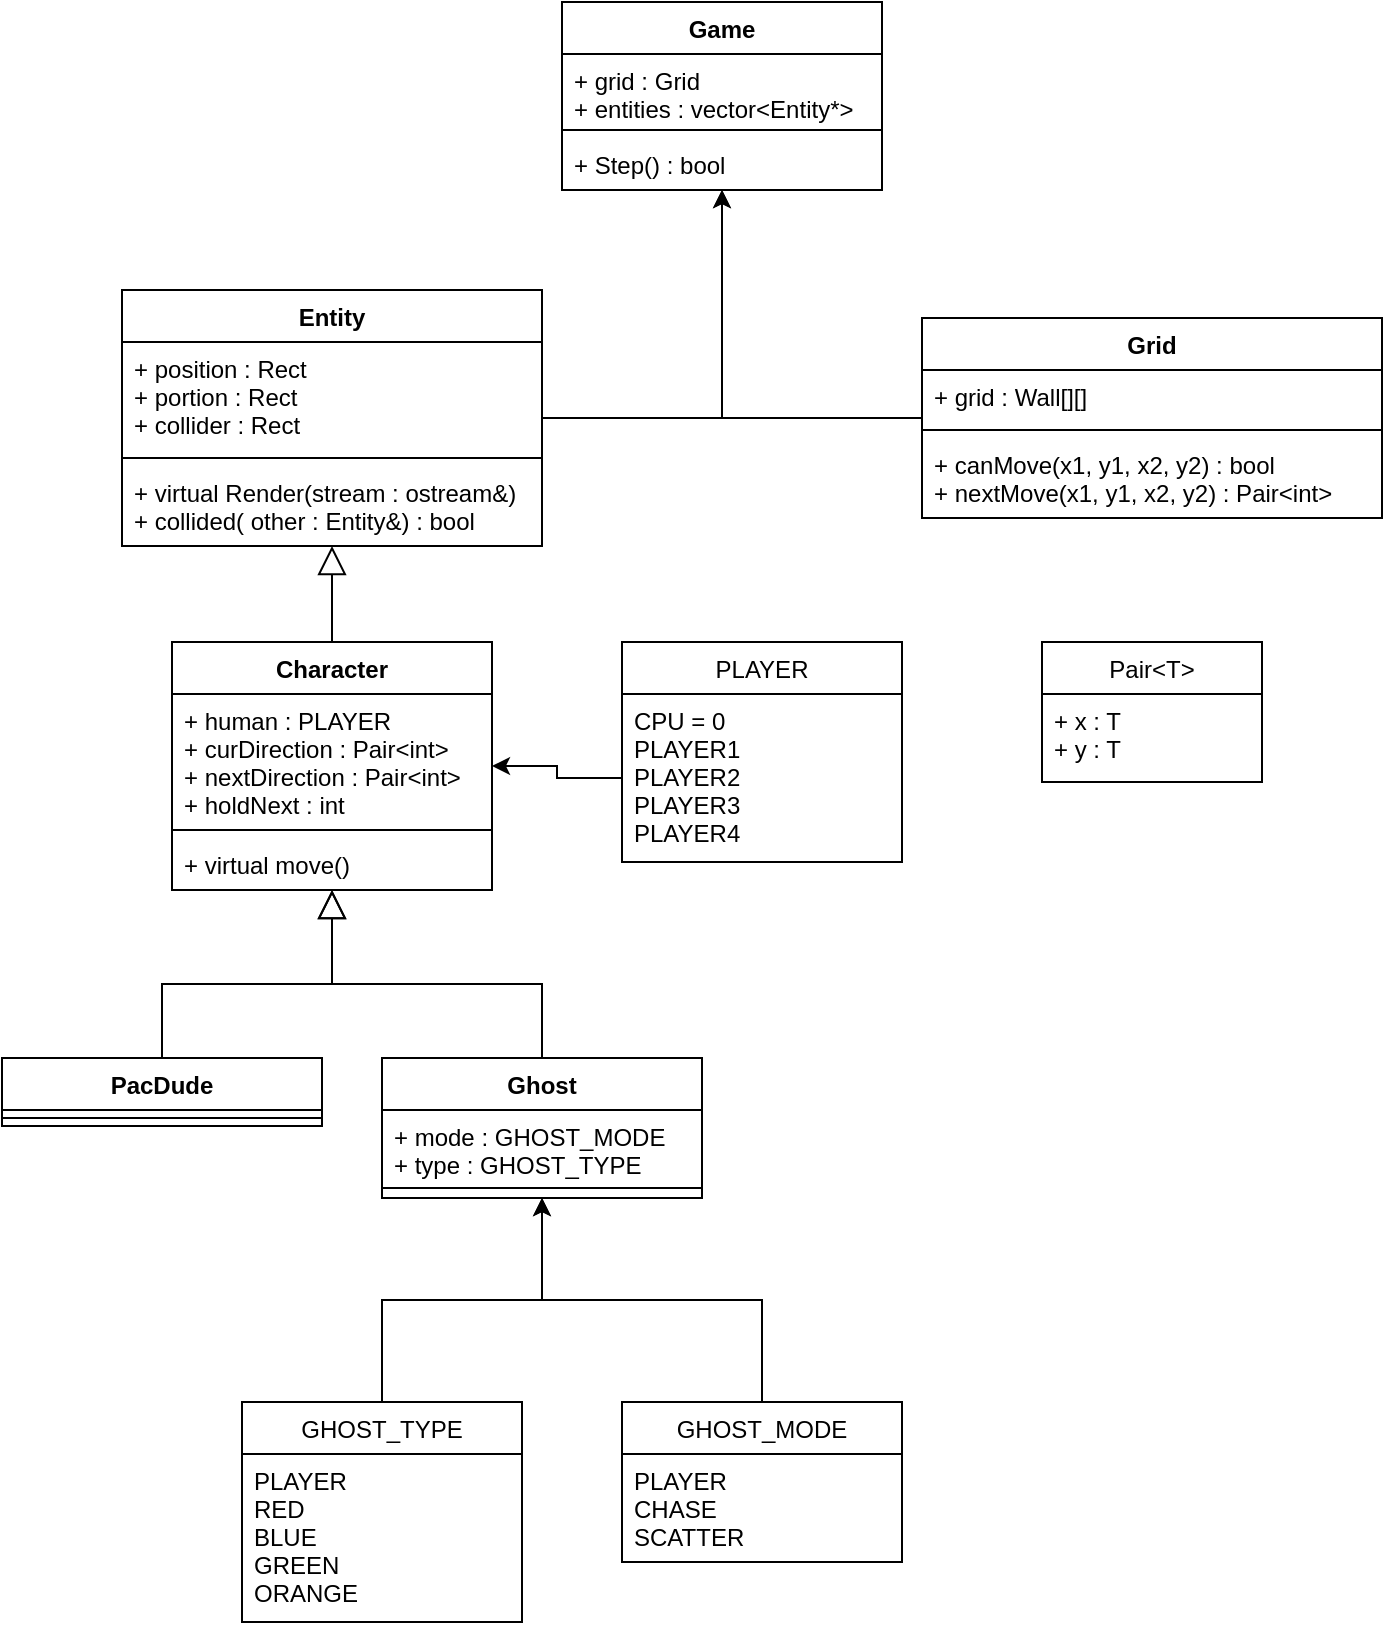 <mxfile version="20.3.0" type="device"><diagram id="C5RBs43oDa-KdzZeNtuy" name="Page-1"><mxGraphModel dx="1483" dy="927" grid="1" gridSize="10" guides="1" tooltips="1" connect="1" arrows="1" fold="1" page="1" pageScale="1" pageWidth="827" pageHeight="1169" math="0" shadow="0"><root><mxCell id="WIyWlLk6GJQsqaUBKTNV-0"/><mxCell id="WIyWlLk6GJQsqaUBKTNV-1" parent="WIyWlLk6GJQsqaUBKTNV-0"/><mxCell id="D_hB252WM5q0vsT1A_cO-41" style="edgeStyle=orthogonalEdgeStyle;rounded=0;orthogonalLoop=1;jettySize=auto;html=1;" edge="1" parent="WIyWlLk6GJQsqaUBKTNV-1" source="D_hB252WM5q0vsT1A_cO-0" target="D_hB252WM5q0vsT1A_cO-36"><mxGeometry relative="1" as="geometry"/></mxCell><mxCell id="D_hB252WM5q0vsT1A_cO-0" value="Grid" style="swimlane;fontStyle=1;align=center;verticalAlign=top;childLayout=stackLayout;horizontal=1;startSize=26;horizontalStack=0;resizeParent=1;resizeParentMax=0;resizeLast=0;collapsible=1;marginBottom=0;" vertex="1" parent="WIyWlLk6GJQsqaUBKTNV-1"><mxGeometry x="480" y="178" width="230" height="100" as="geometry"/></mxCell><mxCell id="D_hB252WM5q0vsT1A_cO-1" value="+ grid : Wall[][]" style="text;strokeColor=none;fillColor=none;align=left;verticalAlign=top;spacingLeft=4;spacingRight=4;overflow=hidden;rotatable=0;points=[[0,0.5],[1,0.5]];portConstraint=eastwest;" vertex="1" parent="D_hB252WM5q0vsT1A_cO-0"><mxGeometry y="26" width="230" height="26" as="geometry"/></mxCell><mxCell id="D_hB252WM5q0vsT1A_cO-2" value="" style="line;strokeWidth=1;fillColor=none;align=left;verticalAlign=middle;spacingTop=-1;spacingLeft=3;spacingRight=3;rotatable=0;labelPosition=right;points=[];portConstraint=eastwest;strokeColor=inherit;" vertex="1" parent="D_hB252WM5q0vsT1A_cO-0"><mxGeometry y="52" width="230" height="8" as="geometry"/></mxCell><mxCell id="D_hB252WM5q0vsT1A_cO-3" value="+ canMove(x1, y1, x2, y2) : bool&#10;+ nextMove(x1, y1, x2, y2) : Pair&lt;int&gt;" style="text;strokeColor=none;fillColor=none;align=left;verticalAlign=top;spacingLeft=4;spacingRight=4;overflow=hidden;rotatable=0;points=[[0,0.5],[1,0.5]];portConstraint=eastwest;" vertex="1" parent="D_hB252WM5q0vsT1A_cO-0"><mxGeometry y="60" width="230" height="40" as="geometry"/></mxCell><mxCell id="D_hB252WM5q0vsT1A_cO-40" style="edgeStyle=orthogonalEdgeStyle;rounded=0;orthogonalLoop=1;jettySize=auto;html=1;" edge="1" parent="WIyWlLk6GJQsqaUBKTNV-1" source="D_hB252WM5q0vsT1A_cO-4" target="D_hB252WM5q0vsT1A_cO-36"><mxGeometry relative="1" as="geometry"/></mxCell><mxCell id="D_hB252WM5q0vsT1A_cO-4" value="Entity" style="swimlane;fontStyle=1;align=center;verticalAlign=top;childLayout=stackLayout;horizontal=1;startSize=26;horizontalStack=0;resizeParent=1;resizeParentMax=0;resizeLast=0;collapsible=1;marginBottom=0;" vertex="1" parent="WIyWlLk6GJQsqaUBKTNV-1"><mxGeometry x="80" y="164" width="210" height="128" as="geometry"/></mxCell><mxCell id="D_hB252WM5q0vsT1A_cO-5" value="+ position : Rect&#10;+ portion : Rect&#10;+ collider : Rect" style="text;strokeColor=none;fillColor=none;align=left;verticalAlign=top;spacingLeft=4;spacingRight=4;overflow=hidden;rotatable=0;points=[[0,0.5],[1,0.5]];portConstraint=eastwest;" vertex="1" parent="D_hB252WM5q0vsT1A_cO-4"><mxGeometry y="26" width="210" height="54" as="geometry"/></mxCell><mxCell id="D_hB252WM5q0vsT1A_cO-6" value="" style="line;strokeWidth=1;fillColor=none;align=left;verticalAlign=middle;spacingTop=-1;spacingLeft=3;spacingRight=3;rotatable=0;labelPosition=right;points=[];portConstraint=eastwest;strokeColor=inherit;" vertex="1" parent="D_hB252WM5q0vsT1A_cO-4"><mxGeometry y="80" width="210" height="8" as="geometry"/></mxCell><mxCell id="D_hB252WM5q0vsT1A_cO-7" value="+ virtual Render(stream : ostream&amp;)&#10;+ collided( other : Entity&amp;) : bool" style="text;strokeColor=none;fillColor=none;align=left;verticalAlign=top;spacingLeft=4;spacingRight=4;overflow=hidden;rotatable=0;points=[[0,0.5],[1,0.5]];portConstraint=eastwest;" vertex="1" parent="D_hB252WM5q0vsT1A_cO-4"><mxGeometry y="88" width="210" height="40" as="geometry"/></mxCell><mxCell id="D_hB252WM5q0vsT1A_cO-44" style="edgeStyle=orthogonalEdgeStyle;rounded=0;orthogonalLoop=1;jettySize=auto;html=1;endArrow=block;endFill=0;startSize=6;jumpSize=6;endSize=12;" edge="1" parent="WIyWlLk6GJQsqaUBKTNV-1" source="D_hB252WM5q0vsT1A_cO-8" target="D_hB252WM5q0vsT1A_cO-4"><mxGeometry relative="1" as="geometry"/></mxCell><mxCell id="D_hB252WM5q0vsT1A_cO-8" value="Character&#10;" style="swimlane;fontStyle=1;align=center;verticalAlign=top;childLayout=stackLayout;horizontal=1;startSize=26;horizontalStack=0;resizeParent=1;resizeParentMax=0;resizeLast=0;collapsible=1;marginBottom=0;" vertex="1" parent="WIyWlLk6GJQsqaUBKTNV-1"><mxGeometry x="105" y="340" width="160" height="124" as="geometry"/></mxCell><mxCell id="D_hB252WM5q0vsT1A_cO-9" value="+ human : PLAYER&#10;+ curDirection : Pair&lt;int&gt;&#10;+ nextDirection : Pair&lt;int&gt;&#10;+ holdNext : int" style="text;strokeColor=none;fillColor=none;align=left;verticalAlign=top;spacingLeft=4;spacingRight=4;overflow=hidden;rotatable=0;points=[[0,0.5],[1,0.5]];portConstraint=eastwest;" vertex="1" parent="D_hB252WM5q0vsT1A_cO-8"><mxGeometry y="26" width="160" height="64" as="geometry"/></mxCell><mxCell id="D_hB252WM5q0vsT1A_cO-10" value="" style="line;strokeWidth=1;fillColor=none;align=left;verticalAlign=middle;spacingTop=-1;spacingLeft=3;spacingRight=3;rotatable=0;labelPosition=right;points=[];portConstraint=eastwest;strokeColor=inherit;" vertex="1" parent="D_hB252WM5q0vsT1A_cO-8"><mxGeometry y="90" width="160" height="8" as="geometry"/></mxCell><mxCell id="D_hB252WM5q0vsT1A_cO-11" value="+ virtual move()" style="text;strokeColor=none;fillColor=none;align=left;verticalAlign=top;spacingLeft=4;spacingRight=4;overflow=hidden;rotatable=0;points=[[0,0.5],[1,0.5]];portConstraint=eastwest;" vertex="1" parent="D_hB252WM5q0vsT1A_cO-8"><mxGeometry y="98" width="160" height="26" as="geometry"/></mxCell><mxCell id="D_hB252WM5q0vsT1A_cO-45" style="edgeStyle=orthogonalEdgeStyle;rounded=0;jumpSize=6;orthogonalLoop=1;jettySize=auto;html=1;endArrow=block;endFill=0;startSize=6;endSize=12;" edge="1" parent="WIyWlLk6GJQsqaUBKTNV-1" source="D_hB252WM5q0vsT1A_cO-12" target="D_hB252WM5q0vsT1A_cO-8"><mxGeometry relative="1" as="geometry"/></mxCell><mxCell id="D_hB252WM5q0vsT1A_cO-12" value="PacDude" style="swimlane;fontStyle=1;align=center;verticalAlign=top;childLayout=stackLayout;horizontal=1;startSize=26;horizontalStack=0;resizeParent=1;resizeParentMax=0;resizeLast=0;collapsible=1;marginBottom=0;" vertex="1" parent="WIyWlLk6GJQsqaUBKTNV-1"><mxGeometry x="20" y="548" width="160" height="34" as="geometry"/></mxCell><mxCell id="D_hB252WM5q0vsT1A_cO-14" value="" style="line;strokeWidth=1;fillColor=none;align=left;verticalAlign=middle;spacingTop=-1;spacingLeft=3;spacingRight=3;rotatable=0;labelPosition=right;points=[];portConstraint=eastwest;strokeColor=inherit;" vertex="1" parent="D_hB252WM5q0vsT1A_cO-12"><mxGeometry y="26" width="160" height="8" as="geometry"/></mxCell><mxCell id="D_hB252WM5q0vsT1A_cO-46" style="edgeStyle=orthogonalEdgeStyle;rounded=0;jumpSize=6;orthogonalLoop=1;jettySize=auto;html=1;endArrow=block;endFill=0;startSize=6;endSize=12;" edge="1" parent="WIyWlLk6GJQsqaUBKTNV-1" source="D_hB252WM5q0vsT1A_cO-16" target="D_hB252WM5q0vsT1A_cO-8"><mxGeometry relative="1" as="geometry"/></mxCell><mxCell id="D_hB252WM5q0vsT1A_cO-16" value="Ghost" style="swimlane;fontStyle=1;align=center;verticalAlign=top;childLayout=stackLayout;horizontal=1;startSize=26;horizontalStack=0;resizeParent=1;resizeParentMax=0;resizeLast=0;collapsible=1;marginBottom=0;" vertex="1" parent="WIyWlLk6GJQsqaUBKTNV-1"><mxGeometry x="210" y="548" width="160" height="70" as="geometry"/></mxCell><mxCell id="D_hB252WM5q0vsT1A_cO-17" value="+ mode : GHOST_MODE&#10;+ type : GHOST_TYPE" style="text;strokeColor=none;fillColor=none;align=left;verticalAlign=top;spacingLeft=4;spacingRight=4;overflow=hidden;rotatable=0;points=[[0,0.5],[1,0.5]];portConstraint=eastwest;" vertex="1" parent="D_hB252WM5q0vsT1A_cO-16"><mxGeometry y="26" width="160" height="34" as="geometry"/></mxCell><mxCell id="D_hB252WM5q0vsT1A_cO-18" value="" style="line;strokeWidth=1;fillColor=none;align=left;verticalAlign=middle;spacingTop=-1;spacingLeft=3;spacingRight=3;rotatable=0;labelPosition=right;points=[];portConstraint=eastwest;strokeColor=inherit;" vertex="1" parent="D_hB252WM5q0vsT1A_cO-16"><mxGeometry y="60" width="160" height="10" as="geometry"/></mxCell><mxCell id="D_hB252WM5q0vsT1A_cO-24" value="Pair&lt;T&gt;" style="swimlane;fontStyle=0;childLayout=stackLayout;horizontal=1;startSize=26;fillColor=none;horizontalStack=0;resizeParent=1;resizeParentMax=0;resizeLast=0;collapsible=1;marginBottom=0;" vertex="1" parent="WIyWlLk6GJQsqaUBKTNV-1"><mxGeometry x="540" y="340" width="110" height="70" as="geometry"/></mxCell><mxCell id="D_hB252WM5q0vsT1A_cO-25" value="+ x : T&#10;+ y : T" style="text;strokeColor=none;fillColor=none;align=left;verticalAlign=top;spacingLeft=4;spacingRight=4;overflow=hidden;rotatable=0;points=[[0,0.5],[1,0.5]];portConstraint=eastwest;" vertex="1" parent="D_hB252WM5q0vsT1A_cO-24"><mxGeometry y="26" width="110" height="44" as="geometry"/></mxCell><mxCell id="D_hB252WM5q0vsT1A_cO-48" style="edgeStyle=orthogonalEdgeStyle;rounded=0;jumpSize=6;orthogonalLoop=1;jettySize=auto;html=1;endArrow=classic;endFill=1;startSize=6;endSize=6;" edge="1" parent="WIyWlLk6GJQsqaUBKTNV-1" source="D_hB252WM5q0vsT1A_cO-28" target="D_hB252WM5q0vsT1A_cO-16"><mxGeometry relative="1" as="geometry"/></mxCell><mxCell id="D_hB252WM5q0vsT1A_cO-28" value="GHOST_MODE" style="swimlane;fontStyle=0;childLayout=stackLayout;horizontal=1;startSize=26;fillColor=none;horizontalStack=0;resizeParent=1;resizeParentMax=0;resizeLast=0;collapsible=1;marginBottom=0;" vertex="1" parent="WIyWlLk6GJQsqaUBKTNV-1"><mxGeometry x="330" y="720" width="140" height="80" as="geometry"/></mxCell><mxCell id="D_hB252WM5q0vsT1A_cO-29" value="PLAYER&#10;CHASE&#10;SCATTER" style="text;strokeColor=none;fillColor=none;align=left;verticalAlign=top;spacingLeft=4;spacingRight=4;overflow=hidden;rotatable=0;points=[[0,0.5],[1,0.5]];portConstraint=eastwest;" vertex="1" parent="D_hB252WM5q0vsT1A_cO-28"><mxGeometry y="26" width="140" height="54" as="geometry"/></mxCell><mxCell id="D_hB252WM5q0vsT1A_cO-47" style="edgeStyle=orthogonalEdgeStyle;rounded=0;jumpSize=6;orthogonalLoop=1;jettySize=auto;html=1;endArrow=classic;endFill=1;startSize=6;endSize=6;" edge="1" parent="WIyWlLk6GJQsqaUBKTNV-1" source="D_hB252WM5q0vsT1A_cO-32" target="D_hB252WM5q0vsT1A_cO-16"><mxGeometry relative="1" as="geometry"/></mxCell><mxCell id="D_hB252WM5q0vsT1A_cO-32" value="GHOST_TYPE" style="swimlane;fontStyle=0;childLayout=stackLayout;horizontal=1;startSize=26;fillColor=none;horizontalStack=0;resizeParent=1;resizeParentMax=0;resizeLast=0;collapsible=1;marginBottom=0;" vertex="1" parent="WIyWlLk6GJQsqaUBKTNV-1"><mxGeometry x="140" y="720" width="140" height="110" as="geometry"/></mxCell><mxCell id="D_hB252WM5q0vsT1A_cO-33" value="PLAYER&#10;RED&#10;BLUE&#10;GREEN&#10;ORANGE" style="text;strokeColor=none;fillColor=none;align=left;verticalAlign=top;spacingLeft=4;spacingRight=4;overflow=hidden;rotatable=0;points=[[0,0.5],[1,0.5]];portConstraint=eastwest;" vertex="1" parent="D_hB252WM5q0vsT1A_cO-32"><mxGeometry y="26" width="140" height="84" as="geometry"/></mxCell><mxCell id="D_hB252WM5q0vsT1A_cO-34" value="PLAYER" style="swimlane;fontStyle=0;childLayout=stackLayout;horizontal=1;startSize=26;fillColor=none;horizontalStack=0;resizeParent=1;resizeParentMax=0;resizeLast=0;collapsible=1;marginBottom=0;" vertex="1" parent="WIyWlLk6GJQsqaUBKTNV-1"><mxGeometry x="330" y="340" width="140" height="110" as="geometry"/></mxCell><mxCell id="D_hB252WM5q0vsT1A_cO-35" value="CPU = 0&#10;PLAYER1&#10;PLAYER2&#10;PLAYER3&#10;PLAYER4" style="text;strokeColor=none;fillColor=none;align=left;verticalAlign=top;spacingLeft=4;spacingRight=4;overflow=hidden;rotatable=0;points=[[0,0.5],[1,0.5]];portConstraint=eastwest;" vertex="1" parent="D_hB252WM5q0vsT1A_cO-34"><mxGeometry y="26" width="140" height="84" as="geometry"/></mxCell><mxCell id="D_hB252WM5q0vsT1A_cO-36" value="Game" style="swimlane;fontStyle=1;align=center;verticalAlign=top;childLayout=stackLayout;horizontal=1;startSize=26;horizontalStack=0;resizeParent=1;resizeParentMax=0;resizeLast=0;collapsible=1;marginBottom=0;" vertex="1" parent="WIyWlLk6GJQsqaUBKTNV-1"><mxGeometry x="300" y="20" width="160" height="94" as="geometry"/></mxCell><mxCell id="D_hB252WM5q0vsT1A_cO-37" value="+ grid : Grid&#10;+ entities : vector&lt;Entity*&gt;" style="text;strokeColor=none;fillColor=none;align=left;verticalAlign=top;spacingLeft=4;spacingRight=4;overflow=hidden;rotatable=0;points=[[0,0.5],[1,0.5]];portConstraint=eastwest;" vertex="1" parent="D_hB252WM5q0vsT1A_cO-36"><mxGeometry y="26" width="160" height="34" as="geometry"/></mxCell><mxCell id="D_hB252WM5q0vsT1A_cO-38" value="" style="line;strokeWidth=1;fillColor=none;align=left;verticalAlign=middle;spacingTop=-1;spacingLeft=3;spacingRight=3;rotatable=0;labelPosition=right;points=[];portConstraint=eastwest;strokeColor=inherit;" vertex="1" parent="D_hB252WM5q0vsT1A_cO-36"><mxGeometry y="60" width="160" height="8" as="geometry"/></mxCell><mxCell id="D_hB252WM5q0vsT1A_cO-39" value="+ Step() : bool" style="text;strokeColor=none;fillColor=none;align=left;verticalAlign=top;spacingLeft=4;spacingRight=4;overflow=hidden;rotatable=0;points=[[0,0.5],[1,0.5]];portConstraint=eastwest;" vertex="1" parent="D_hB252WM5q0vsT1A_cO-36"><mxGeometry y="68" width="160" height="26" as="geometry"/></mxCell><mxCell id="D_hB252WM5q0vsT1A_cO-49" style="edgeStyle=orthogonalEdgeStyle;rounded=0;jumpSize=6;orthogonalLoop=1;jettySize=auto;html=1;endArrow=classic;endFill=1;startSize=6;endSize=6;" edge="1" parent="WIyWlLk6GJQsqaUBKTNV-1" source="D_hB252WM5q0vsT1A_cO-35" target="D_hB252WM5q0vsT1A_cO-8"><mxGeometry relative="1" as="geometry"/></mxCell></root></mxGraphModel></diagram></mxfile>
